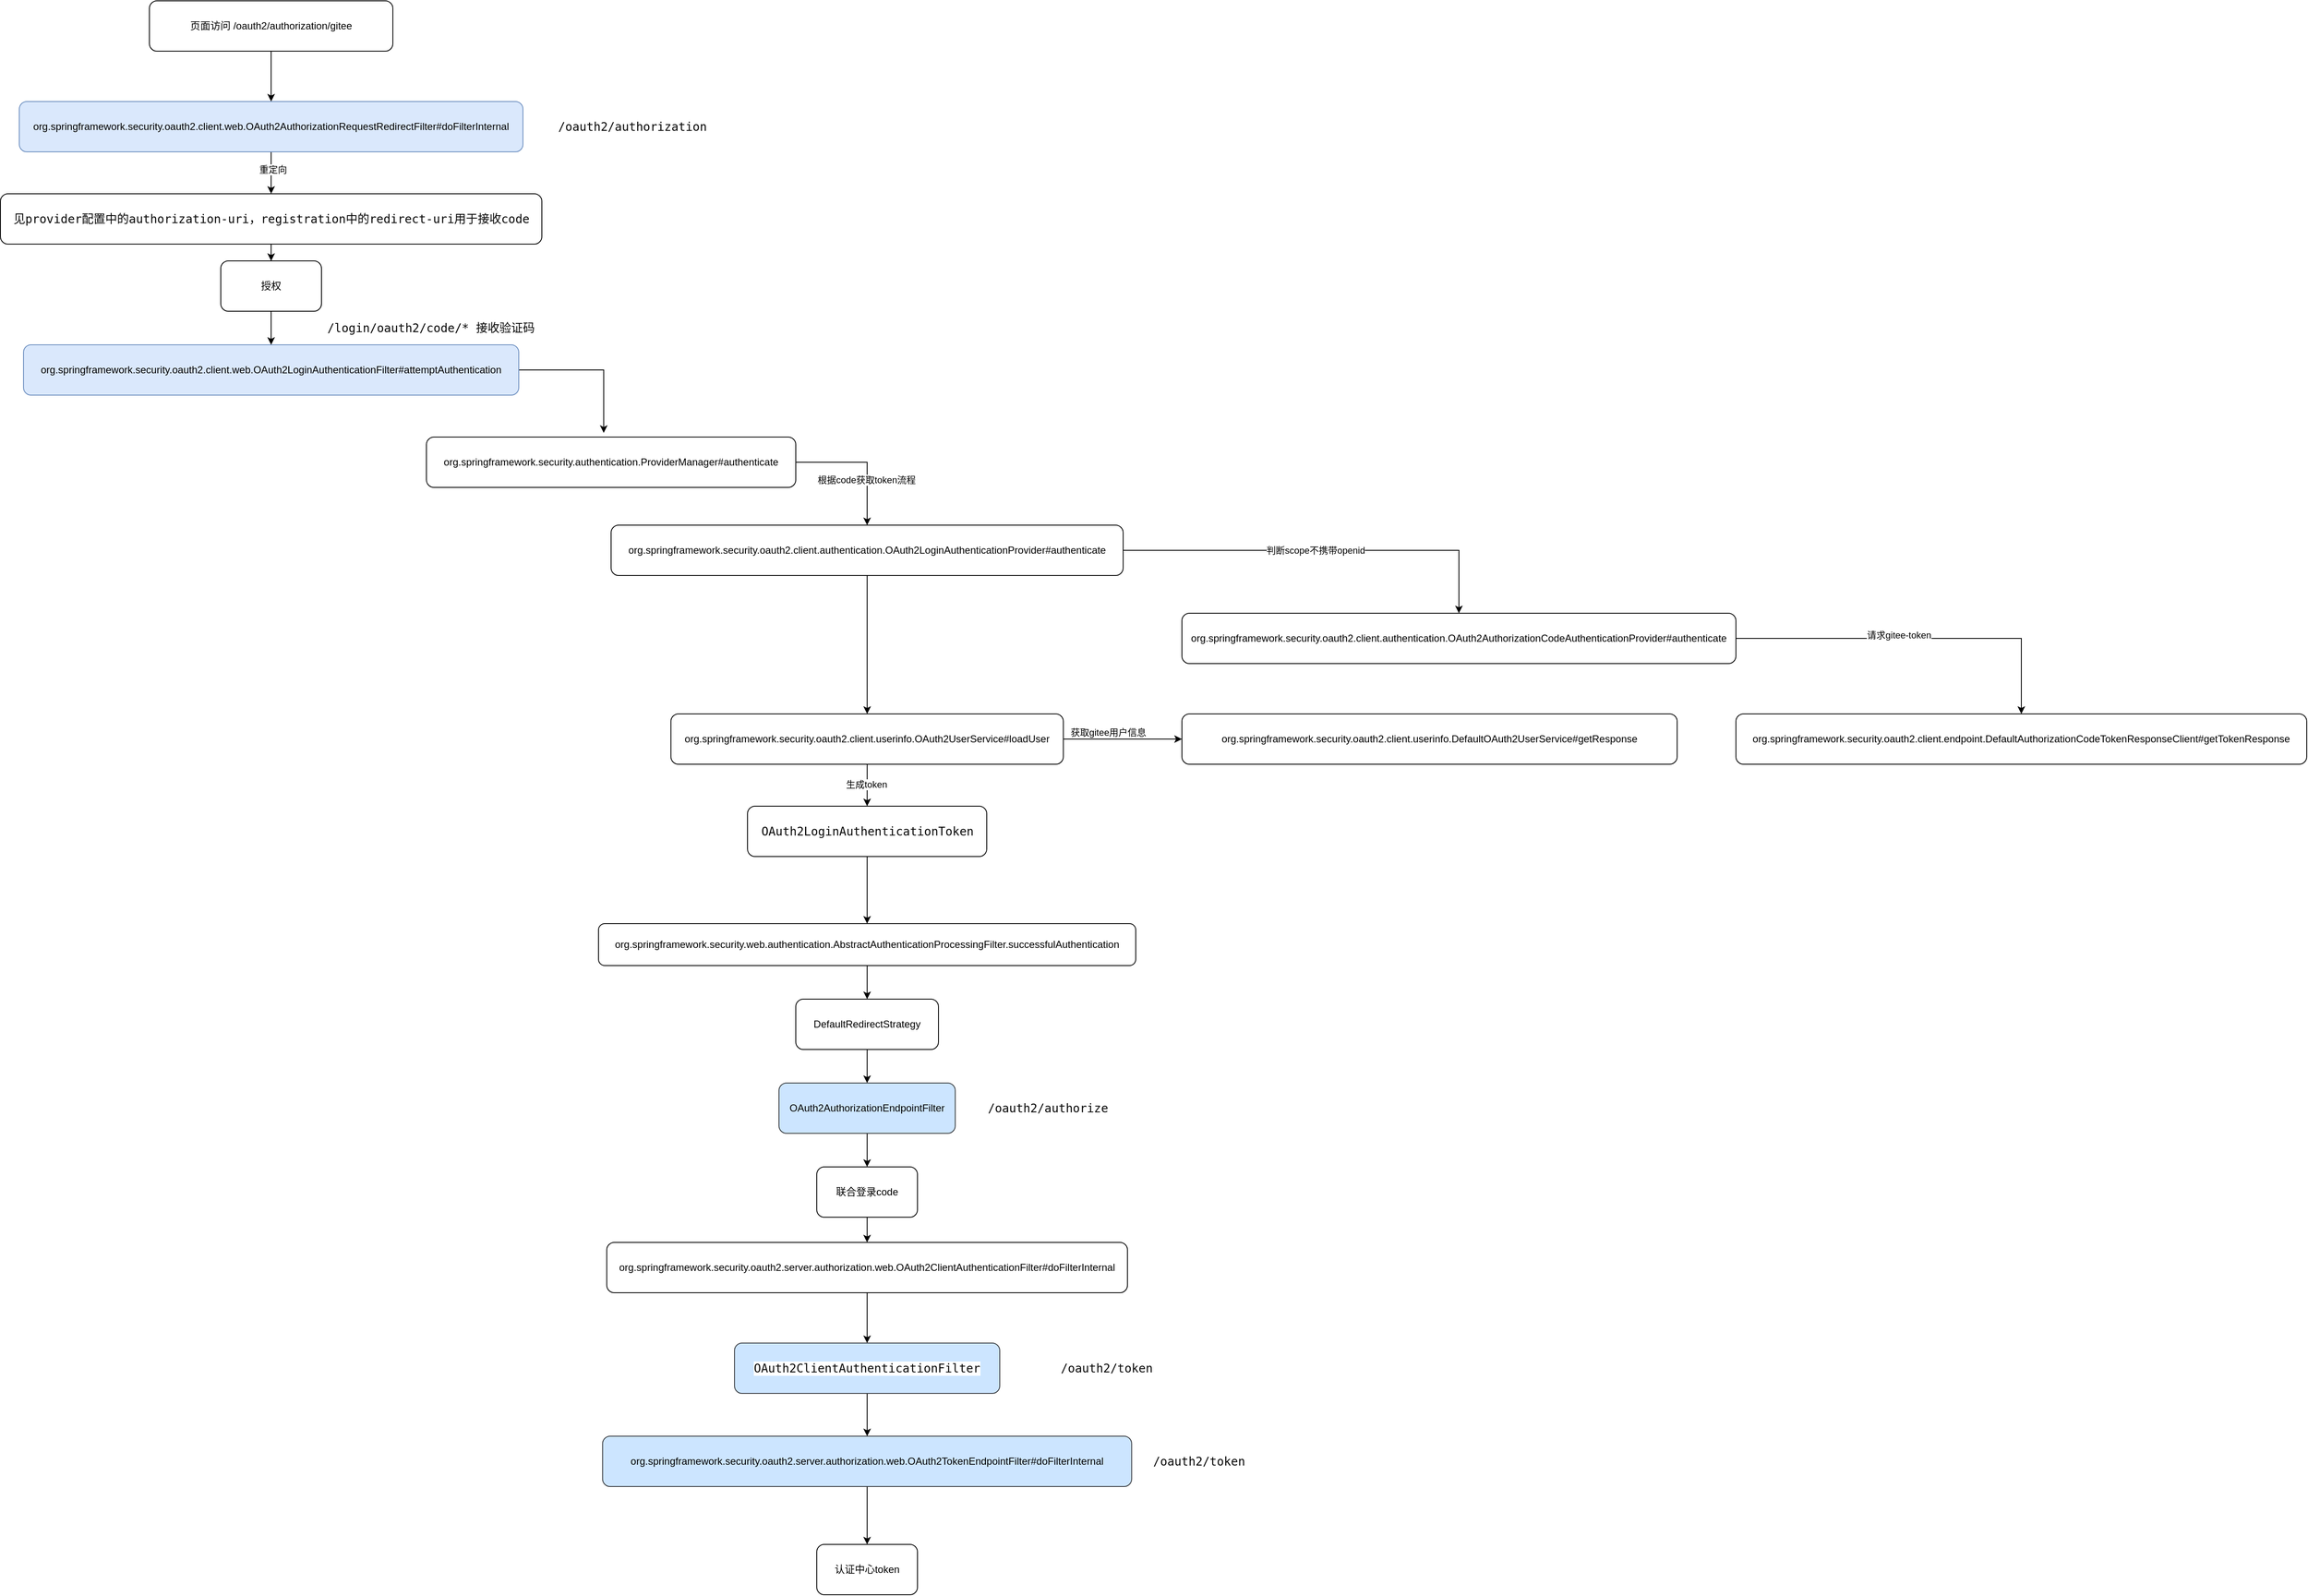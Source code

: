 <mxfile version="20.8.10" type="github">
  <diagram name="第 1 页" id="EFMNhmo5W3_Umspm_e9S">
    <mxGraphModel dx="1085" dy="1425" grid="1" gridSize="10" guides="1" tooltips="1" connect="1" arrows="1" fold="1" page="1" pageScale="1" pageWidth="1169" pageHeight="827" math="0" shadow="0">
      <root>
        <mxCell id="0" />
        <mxCell id="1" parent="0" />
        <mxCell id="7WuJgeiwE0rYBo4buCux-10" style="edgeStyle=orthogonalEdgeStyle;rounded=0;orthogonalLoop=1;jettySize=auto;html=1;exitX=1;exitY=0.5;exitDx=0;exitDy=0;" parent="1" source="7WuJgeiwE0rYBo4buCux-1" target="7WuJgeiwE0rYBo4buCux-5" edge="1">
          <mxGeometry relative="1" as="geometry" />
        </mxCell>
        <mxCell id="YZLFp5UPAa1ebA0SYYyl-4" value="判断scope不携带openid" style="edgeLabel;html=1;align=center;verticalAlign=middle;resizable=0;points=[];" vertex="1" connectable="0" parent="7WuJgeiwE0rYBo4buCux-10">
          <mxGeometry x="-0.036" relative="1" as="geometry">
            <mxPoint as="offset" />
          </mxGeometry>
        </mxCell>
        <mxCell id="7WuJgeiwE0rYBo4buCux-11" style="edgeStyle=orthogonalEdgeStyle;rounded=0;orthogonalLoop=1;jettySize=auto;html=1;exitX=0.5;exitY=1;exitDx=0;exitDy=0;" parent="1" source="7WuJgeiwE0rYBo4buCux-1" target="7WuJgeiwE0rYBo4buCux-12" edge="1">
          <mxGeometry relative="1" as="geometry">
            <mxPoint x="1240" y="450" as="targetPoint" />
          </mxGeometry>
        </mxCell>
        <mxCell id="7WuJgeiwE0rYBo4buCux-1" value="org.springframework.security.oauth2.client.authentication.OAuth2LoginAuthenticationProvider#authenticate" style="rounded=1;whiteSpace=wrap;html=1;" parent="1" vertex="1">
          <mxGeometry x="935" y="125" width="610" height="60" as="geometry" />
        </mxCell>
        <mxCell id="7WuJgeiwE0rYBo4buCux-7" style="edgeStyle=orthogonalEdgeStyle;rounded=0;orthogonalLoop=1;jettySize=auto;html=1;exitX=1;exitY=0.5;exitDx=0;exitDy=0;" parent="1" source="7WuJgeiwE0rYBo4buCux-5" target="7WuJgeiwE0rYBo4buCux-8" edge="1">
          <mxGeometry relative="1" as="geometry">
            <mxPoint x="2345" y="430" as="targetPoint" />
          </mxGeometry>
        </mxCell>
        <mxCell id="YZLFp5UPAa1ebA0SYYyl-3" value="请求gitee-token" style="edgeLabel;html=1;align=center;verticalAlign=middle;resizable=0;points=[];" vertex="1" connectable="0" parent="7WuJgeiwE0rYBo4buCux-7">
          <mxGeometry x="-0.101" y="4" relative="1" as="geometry">
            <mxPoint as="offset" />
          </mxGeometry>
        </mxCell>
        <mxCell id="7WuJgeiwE0rYBo4buCux-5" value="org.springframework.security.oauth2.client.authentication.OAuth2AuthorizationCodeAuthenticationProvider#authenticate" style="rounded=1;whiteSpace=wrap;html=1;" parent="1" vertex="1">
          <mxGeometry x="1615" y="230" width="660" height="60" as="geometry" />
        </mxCell>
        <mxCell id="7WuJgeiwE0rYBo4buCux-8" value="org.springframework.security.oauth2.client.endpoint.DefaultAuthorizationCodeTokenResponseClient#getTokenResponse" style="rounded=1;whiteSpace=wrap;html=1;" parent="1" vertex="1">
          <mxGeometry x="2275" y="350" width="680" height="60" as="geometry" />
        </mxCell>
        <mxCell id="7WuJgeiwE0rYBo4buCux-14" style="edgeStyle=orthogonalEdgeStyle;rounded=0;orthogonalLoop=1;jettySize=auto;html=1;exitX=1;exitY=0.5;exitDx=0;exitDy=0;" parent="1" source="7WuJgeiwE0rYBo4buCux-12" target="7WuJgeiwE0rYBo4buCux-15" edge="1">
          <mxGeometry relative="1" as="geometry">
            <mxPoint x="1725" y="470" as="targetPoint" />
          </mxGeometry>
        </mxCell>
        <mxCell id="YZLFp5UPAa1ebA0SYYyl-6" value="获取gitee用户信息" style="edgeLabel;html=1;align=center;verticalAlign=middle;resizable=0;points=[];" vertex="1" connectable="0" parent="7WuJgeiwE0rYBo4buCux-14">
          <mxGeometry x="-0.26" y="8" relative="1" as="geometry">
            <mxPoint as="offset" />
          </mxGeometry>
        </mxCell>
        <mxCell id="7WuJgeiwE0rYBo4buCux-17" style="edgeStyle=orthogonalEdgeStyle;rounded=0;orthogonalLoop=1;jettySize=auto;html=1;" parent="1" source="7WuJgeiwE0rYBo4buCux-12" target="7WuJgeiwE0rYBo4buCux-18" edge="1">
          <mxGeometry relative="1" as="geometry">
            <mxPoint x="1240" y="560" as="targetPoint" />
          </mxGeometry>
        </mxCell>
        <mxCell id="YZLFp5UPAa1ebA0SYYyl-7" value="生成token" style="edgeLabel;html=1;align=center;verticalAlign=middle;resizable=0;points=[];" vertex="1" connectable="0" parent="7WuJgeiwE0rYBo4buCux-17">
          <mxGeometry x="-0.052" y="-1" relative="1" as="geometry">
            <mxPoint as="offset" />
          </mxGeometry>
        </mxCell>
        <mxCell id="7WuJgeiwE0rYBo4buCux-12" value="org.springframework.security.oauth2.client.userinfo.OAuth2UserService#loadUser" style="rounded=1;whiteSpace=wrap;html=1;" parent="1" vertex="1">
          <mxGeometry x="1006.25" y="350" width="467.5" height="60" as="geometry" />
        </mxCell>
        <mxCell id="7WuJgeiwE0rYBo4buCux-15" value="org.springframework.security.oauth2.client.userinfo.DefaultOAuth2UserService#getResponse" style="rounded=1;whiteSpace=wrap;html=1;" parent="1" vertex="1">
          <mxGeometry x="1615" y="350" width="590" height="60" as="geometry" />
        </mxCell>
        <mxCell id="YZLFp5UPAa1ebA0SYYyl-21" style="edgeStyle=orthogonalEdgeStyle;rounded=0;orthogonalLoop=1;jettySize=auto;html=1;exitX=0.5;exitY=1;exitDx=0;exitDy=0;" edge="1" parent="1" source="7WuJgeiwE0rYBo4buCux-18" target="YZLFp5UPAa1ebA0SYYyl-22">
          <mxGeometry relative="1" as="geometry">
            <mxPoint x="1240" y="580" as="targetPoint" />
          </mxGeometry>
        </mxCell>
        <mxCell id="7WuJgeiwE0rYBo4buCux-18" value="&lt;pre style=&quot;background-color:#ffffff;color:#080808;font-family:&#39;JetBrains Mono&#39;,monospace;font-size:10.5pt;&quot;&gt;OAuth2LoginAuthenticationToken&lt;/pre&gt;" style="rounded=1;whiteSpace=wrap;html=1;" parent="1" vertex="1">
          <mxGeometry x="1097.5" y="460" width="285" height="60" as="geometry" />
        </mxCell>
        <mxCell id="YZLFp5UPAa1ebA0SYYyl-8" style="edgeStyle=orthogonalEdgeStyle;rounded=0;orthogonalLoop=1;jettySize=auto;html=1;exitX=1;exitY=0.5;exitDx=0;exitDy=0;entryX=0.5;entryY=0;entryDx=0;entryDy=0;" edge="1" parent="1" source="7WuJgeiwE0rYBo4buCux-20" target="7WuJgeiwE0rYBo4buCux-1">
          <mxGeometry relative="1" as="geometry" />
        </mxCell>
        <mxCell id="YZLFp5UPAa1ebA0SYYyl-9" value="根据code获取token流程" style="edgeLabel;html=1;align=center;verticalAlign=middle;resizable=0;points=[];" vertex="1" connectable="0" parent="YZLFp5UPAa1ebA0SYYyl-8">
          <mxGeometry x="0.317" y="-1" relative="1" as="geometry">
            <mxPoint as="offset" />
          </mxGeometry>
        </mxCell>
        <mxCell id="7WuJgeiwE0rYBo4buCux-20" value="org.springframework.security.authentication.ProviderManager#authenticate" style="rounded=1;whiteSpace=wrap;html=1;" parent="1" vertex="1">
          <mxGeometry x="715" y="20" width="440" height="60" as="geometry" />
        </mxCell>
        <mxCell id="7WuJgeiwE0rYBo4buCux-25" style="edgeStyle=orthogonalEdgeStyle;rounded=0;orthogonalLoop=1;jettySize=auto;html=1;exitX=1;exitY=0.5;exitDx=0;exitDy=0;entryX=0.48;entryY=-0.083;entryDx=0;entryDy=0;entryPerimeter=0;" parent="1" source="7WuJgeiwE0rYBo4buCux-24" target="7WuJgeiwE0rYBo4buCux-20" edge="1">
          <mxGeometry relative="1" as="geometry" />
        </mxCell>
        <mxCell id="7WuJgeiwE0rYBo4buCux-24" value="org.springframework.security.oauth2.client.web.OAuth2LoginAuthenticationFilter#attemptAuthentication" style="rounded=1;whiteSpace=wrap;html=1;fillColor=#dae8fc;strokeColor=#6c8ebf;" parent="1" vertex="1">
          <mxGeometry x="235" y="-90" width="590" height="60" as="geometry" />
        </mxCell>
        <mxCell id="7WuJgeiwE0rYBo4buCux-26" value="&lt;pre style=&quot;background-color:#ffffff;color:#080808;font-family:&#39;JetBrains Mono&#39;,monospace;font-size:10.5pt;&quot;&gt;/login/oauth2/code/* 接收验证码&lt;/pre&gt;" style="text;html=1;align=center;verticalAlign=middle;resizable=0;points=[];autosize=1;strokeColor=none;fillColor=none;" parent="1" vertex="1">
          <mxGeometry x="585" y="-140" width="270" height="60" as="geometry" />
        </mxCell>
        <mxCell id="7WuJgeiwE0rYBo4buCux-27" value="&lt;pre style=&quot;background-color:#ffffff;color:#080808;font-family:&#39;JetBrains Mono&#39;,monospace;font-size:10.5pt;&quot;&gt;&lt;br&gt;&lt;/pre&gt;" style="text;html=1;align=center;verticalAlign=middle;resizable=0;points=[];autosize=1;strokeColor=none;fillColor=none;" parent="1" vertex="1">
          <mxGeometry x="465" y="-440" width="20" height="60" as="geometry" />
        </mxCell>
        <mxCell id="7WuJgeiwE0rYBo4buCux-30" style="edgeStyle=orthogonalEdgeStyle;rounded=0;orthogonalLoop=1;jettySize=auto;html=1;exitX=0.5;exitY=1;exitDx=0;exitDy=0;" parent="1" source="7WuJgeiwE0rYBo4buCux-28" target="7WuJgeiwE0rYBo4buCux-29" edge="1">
          <mxGeometry relative="1" as="geometry" />
        </mxCell>
        <mxCell id="7WuJgeiwE0rYBo4buCux-31" value="重定向" style="edgeLabel;html=1;align=center;verticalAlign=middle;resizable=0;points=[];" parent="7WuJgeiwE0rYBo4buCux-30" vertex="1" connectable="0">
          <mxGeometry x="-0.17" y="2" relative="1" as="geometry">
            <mxPoint as="offset" />
          </mxGeometry>
        </mxCell>
        <mxCell id="7WuJgeiwE0rYBo4buCux-28" value="org.springframework.security.oauth2.client.web.OAuth2AuthorizationRequestRedirectFilter#doFilterInternal" style="rounded=1;whiteSpace=wrap;html=1;fillColor=#dae8fc;strokeColor=#6c8ebf;" parent="1" vertex="1">
          <mxGeometry x="230" y="-380" width="600" height="60" as="geometry" />
        </mxCell>
        <mxCell id="7WuJgeiwE0rYBo4buCux-35" style="edgeStyle=orthogonalEdgeStyle;rounded=0;orthogonalLoop=1;jettySize=auto;html=1;exitX=0.5;exitY=1;exitDx=0;exitDy=0;" parent="1" source="7WuJgeiwE0rYBo4buCux-29" target="7WuJgeiwE0rYBo4buCux-34" edge="1">
          <mxGeometry relative="1" as="geometry" />
        </mxCell>
        <mxCell id="7WuJgeiwE0rYBo4buCux-29" value="&lt;pre style=&quot;border-color: var(--border-color); background-color: rgb(255, 255, 255); color: rgb(8, 8, 8); font-family: &amp;quot;JetBrains Mono&amp;quot;, monospace; font-size: 10.5pt;&quot;&gt;见provider配置中的authorization-uri，registration中的redirect-uri用于接收code&lt;/pre&gt;" style="rounded=1;whiteSpace=wrap;html=1;" parent="1" vertex="1">
          <mxGeometry x="207.5" y="-270" width="645" height="60" as="geometry" />
        </mxCell>
        <mxCell id="7WuJgeiwE0rYBo4buCux-36" style="edgeStyle=orthogonalEdgeStyle;rounded=0;orthogonalLoop=1;jettySize=auto;html=1;exitX=0.5;exitY=1;exitDx=0;exitDy=0;entryX=0.5;entryY=0;entryDx=0;entryDy=0;" parent="1" source="7WuJgeiwE0rYBo4buCux-34" target="7WuJgeiwE0rYBo4buCux-24" edge="1">
          <mxGeometry relative="1" as="geometry" />
        </mxCell>
        <mxCell id="7WuJgeiwE0rYBo4buCux-34" value="授权" style="rounded=1;whiteSpace=wrap;html=1;" parent="1" vertex="1">
          <mxGeometry x="470" y="-190" width="120" height="60" as="geometry" />
        </mxCell>
        <mxCell id="YZLFp5UPAa1ebA0SYYyl-11" value="认证中心token" style="rounded=1;whiteSpace=wrap;html=1;" vertex="1" parent="1">
          <mxGeometry x="1179.994" y="1340" width="120" height="60" as="geometry" />
        </mxCell>
        <mxCell id="YZLFp5UPAa1ebA0SYYyl-18" style="edgeStyle=orthogonalEdgeStyle;rounded=0;orthogonalLoop=1;jettySize=auto;html=1;exitX=0.5;exitY=1;exitDx=0;exitDy=0;entryX=0.5;entryY=0;entryDx=0;entryDy=0;" edge="1" parent="1" source="YZLFp5UPAa1ebA0SYYyl-13" target="YZLFp5UPAa1ebA0SYYyl-11">
          <mxGeometry relative="1" as="geometry">
            <mxPoint x="565.13" y="850" as="targetPoint" />
          </mxGeometry>
        </mxCell>
        <mxCell id="YZLFp5UPAa1ebA0SYYyl-13" value="org.springframework.security.oauth2.server.authorization.web.OAuth2TokenEndpointFilter#doFilterInternal" style="rounded=1;whiteSpace=wrap;html=1;fillColor=#cce5ff;strokeColor=#36393d;" vertex="1" parent="1">
          <mxGeometry x="924.85" y="1211" width="630.29" height="60" as="geometry" />
        </mxCell>
        <mxCell id="YZLFp5UPAa1ebA0SYYyl-20" style="edgeStyle=orthogonalEdgeStyle;rounded=0;orthogonalLoop=1;jettySize=auto;html=1;exitX=0.5;exitY=1;exitDx=0;exitDy=0;entryX=0.5;entryY=0;entryDx=0;entryDy=0;" edge="1" parent="1" source="YZLFp5UPAa1ebA0SYYyl-19" target="7WuJgeiwE0rYBo4buCux-28">
          <mxGeometry relative="1" as="geometry" />
        </mxCell>
        <mxCell id="YZLFp5UPAa1ebA0SYYyl-19" value="页面访问 /oauth2/authorization/gitee" style="rounded=1;whiteSpace=wrap;html=1;" vertex="1" parent="1">
          <mxGeometry x="385" y="-500" width="290" height="60" as="geometry" />
        </mxCell>
        <mxCell id="YZLFp5UPAa1ebA0SYYyl-26" style="edgeStyle=orthogonalEdgeStyle;rounded=0;orthogonalLoop=1;jettySize=auto;html=1;exitX=0.5;exitY=1;exitDx=0;exitDy=0;" edge="1" parent="1" source="YZLFp5UPAa1ebA0SYYyl-22" target="YZLFp5UPAa1ebA0SYYyl-25">
          <mxGeometry relative="1" as="geometry" />
        </mxCell>
        <mxCell id="YZLFp5UPAa1ebA0SYYyl-22" value="org.springframework.security.web.authentication.AbstractAuthenticationProcessingFilter.successfulAuthentication" style="rounded=1;whiteSpace=wrap;html=1;" vertex="1" parent="1">
          <mxGeometry x="920" y="600" width="640" height="50" as="geometry" />
        </mxCell>
        <mxCell id="YZLFp5UPAa1ebA0SYYyl-28" style="edgeStyle=orthogonalEdgeStyle;rounded=0;orthogonalLoop=1;jettySize=auto;html=1;exitX=0.5;exitY=1;exitDx=0;exitDy=0;" edge="1" parent="1" source="YZLFp5UPAa1ebA0SYYyl-24" target="YZLFp5UPAa1ebA0SYYyl-29">
          <mxGeometry relative="1" as="geometry">
            <mxPoint x="1239.657" y="980" as="targetPoint" />
          </mxGeometry>
        </mxCell>
        <mxCell id="YZLFp5UPAa1ebA0SYYyl-24" value="联合登录code" style="rounded=1;whiteSpace=wrap;html=1;" vertex="1" parent="1">
          <mxGeometry x="1179.99" y="890" width="120" height="60" as="geometry" />
        </mxCell>
        <mxCell id="YZLFp5UPAa1ebA0SYYyl-34" style="edgeStyle=orthogonalEdgeStyle;rounded=0;orthogonalLoop=1;jettySize=auto;html=1;exitX=0.5;exitY=1;exitDx=0;exitDy=0;entryX=0.5;entryY=0;entryDx=0;entryDy=0;" edge="1" parent="1" source="YZLFp5UPAa1ebA0SYYyl-25" target="YZLFp5UPAa1ebA0SYYyl-32">
          <mxGeometry relative="1" as="geometry" />
        </mxCell>
        <mxCell id="YZLFp5UPAa1ebA0SYYyl-25" value="DefaultRedirectStrategy" style="rounded=1;whiteSpace=wrap;html=1;" vertex="1" parent="1">
          <mxGeometry x="1155" y="690" width="170" height="60" as="geometry" />
        </mxCell>
        <mxCell id="YZLFp5UPAa1ebA0SYYyl-41" style="edgeStyle=orthogonalEdgeStyle;rounded=0;orthogonalLoop=1;jettySize=auto;html=1;exitX=0.5;exitY=1;exitDx=0;exitDy=0;entryX=0.5;entryY=0;entryDx=0;entryDy=0;" edge="1" parent="1" source="YZLFp5UPAa1ebA0SYYyl-29" target="YZLFp5UPAa1ebA0SYYyl-40">
          <mxGeometry relative="1" as="geometry" />
        </mxCell>
        <mxCell id="YZLFp5UPAa1ebA0SYYyl-29" value="org.springframework.security.oauth2.server.authorization.web.OAuth2ClientAuthenticationFilter#doFilterInternal" style="rounded=1;whiteSpace=wrap;html=1;" vertex="1" parent="1">
          <mxGeometry x="929.83" y="980" width="620.33" height="60" as="geometry" />
        </mxCell>
        <mxCell id="YZLFp5UPAa1ebA0SYYyl-31" value="&lt;pre style=&quot;background-color:#ffffff;color:#080808;font-family:&#39;JetBrains Mono&#39;,monospace;font-size:10.5pt;&quot;&gt;/oauth2/authorize&lt;/pre&gt;" style="text;html=1;align=center;verticalAlign=middle;resizable=0;points=[];autosize=1;strokeColor=none;fillColor=none;" vertex="1" parent="1">
          <mxGeometry x="1370" y="790" width="170" height="60" as="geometry" />
        </mxCell>
        <mxCell id="YZLFp5UPAa1ebA0SYYyl-35" style="edgeStyle=orthogonalEdgeStyle;rounded=0;orthogonalLoop=1;jettySize=auto;html=1;exitX=0.5;exitY=1;exitDx=0;exitDy=0;" edge="1" parent="1" source="YZLFp5UPAa1ebA0SYYyl-32" target="YZLFp5UPAa1ebA0SYYyl-24">
          <mxGeometry relative="1" as="geometry" />
        </mxCell>
        <mxCell id="YZLFp5UPAa1ebA0SYYyl-32" value="OAuth2AuthorizationEndpointFilter" style="rounded=1;whiteSpace=wrap;html=1;fillColor=#cce5ff;strokeColor=#36393d;" vertex="1" parent="1">
          <mxGeometry x="1134.99" y="790" width="210" height="60" as="geometry" />
        </mxCell>
        <mxCell id="YZLFp5UPAa1ebA0SYYyl-38" value="&lt;pre style=&quot;background-color:#ffffff;color:#080808;font-family:&#39;JetBrains Mono&#39;,monospace;font-size:10.5pt;&quot;&gt;/oauth2/token&lt;/pre&gt;" style="text;html=1;align=center;verticalAlign=middle;resizable=0;points=[];autosize=1;strokeColor=none;fillColor=none;" vertex="1" parent="1">
          <mxGeometry x="1460" y="1100" width="130" height="60" as="geometry" />
        </mxCell>
        <mxCell id="YZLFp5UPAa1ebA0SYYyl-39" value="&lt;pre style=&quot;background-color:#ffffff;color:#080808;font-family:&#39;JetBrains Mono&#39;,monospace;font-size:10.5pt;&quot;&gt;/oauth2/authorization&lt;/pre&gt;" style="text;html=1;align=center;verticalAlign=middle;resizable=0;points=[];autosize=1;strokeColor=none;fillColor=none;" vertex="1" parent="1">
          <mxGeometry x="860" y="-380" width="200" height="60" as="geometry" />
        </mxCell>
        <mxCell id="YZLFp5UPAa1ebA0SYYyl-42" style="edgeStyle=orthogonalEdgeStyle;rounded=0;orthogonalLoop=1;jettySize=auto;html=1;exitX=0.5;exitY=1;exitDx=0;exitDy=0;" edge="1" parent="1" source="YZLFp5UPAa1ebA0SYYyl-40" target="YZLFp5UPAa1ebA0SYYyl-13">
          <mxGeometry relative="1" as="geometry" />
        </mxCell>
        <mxCell id="YZLFp5UPAa1ebA0SYYyl-40" value="&lt;pre style=&quot;background-color:#ffffff;color:#080808;font-family:&#39;JetBrains Mono&#39;,monospace;font-size:10.5pt;&quot;&gt;OAuth2ClientAuthenticationFilter&lt;/pre&gt;" style="rounded=1;whiteSpace=wrap;html=1;sketch=0;fillColor=#cce5ff;strokeColor=#36393d;" vertex="1" parent="1">
          <mxGeometry x="1082" y="1100" width="316" height="60" as="geometry" />
        </mxCell>
        <mxCell id="YZLFp5UPAa1ebA0SYYyl-43" value="&lt;pre style=&quot;background-color:#ffffff;color:#080808;font-family:&#39;JetBrains Mono&#39;,monospace;font-size:10.5pt;&quot;&gt;/oauth2/token&lt;/pre&gt;" style="text;html=1;align=center;verticalAlign=middle;resizable=0;points=[];autosize=1;strokeColor=none;fillColor=none;" vertex="1" parent="1">
          <mxGeometry x="1570" y="1211" width="130" height="60" as="geometry" />
        </mxCell>
      </root>
    </mxGraphModel>
  </diagram>
</mxfile>
